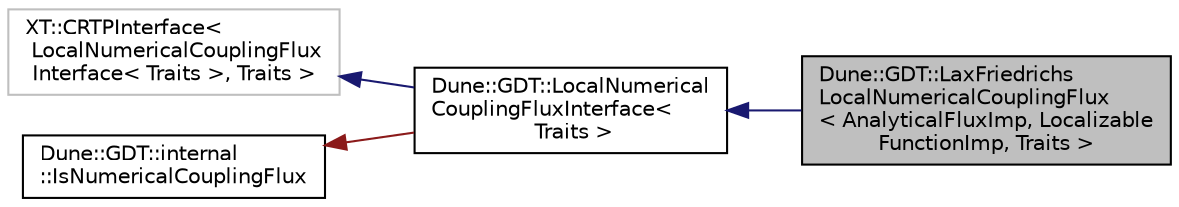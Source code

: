 digraph "Dune::GDT::LaxFriedrichsLocalNumericalCouplingFlux&lt; AnalyticalFluxImp, LocalizableFunctionImp, Traits &gt;"
{
  edge [fontname="Helvetica",fontsize="10",labelfontname="Helvetica",labelfontsize="10"];
  node [fontname="Helvetica",fontsize="10",shape=record];
  rankdir="LR";
  Node0 [label="Dune::GDT::LaxFriedrichs\lLocalNumericalCouplingFlux\l\< AnalyticalFluxImp, Localizable\lFunctionImp, Traits \>",height=0.2,width=0.4,color="black", fillcolor="grey75", style="filled", fontcolor="black"];
  Node1 -> Node0 [dir="back",color="midnightblue",fontsize="10",style="solid",fontname="Helvetica"];
  Node1 [label="Dune::GDT::LocalNumerical\lCouplingFluxInterface\<\l Traits \>",height=0.2,width=0.4,color="black", fillcolor="white", style="filled",URL="$a01271.html"];
  Node2 -> Node1 [dir="back",color="midnightblue",fontsize="10",style="solid",fontname="Helvetica"];
  Node2 [label="XT::CRTPInterface\<\l LocalNumericalCouplingFlux\lInterface\< Traits \>, Traits \>",height=0.2,width=0.4,color="grey75", fillcolor="white", style="filled"];
  Node3 -> Node1 [dir="back",color="firebrick4",fontsize="10",style="solid",fontname="Helvetica"];
  Node3 [label="Dune::GDT::internal\l::IsNumericalCouplingFlux",height=0.2,width=0.4,color="black", fillcolor="white", style="filled",URL="$a01255.html"];
}
